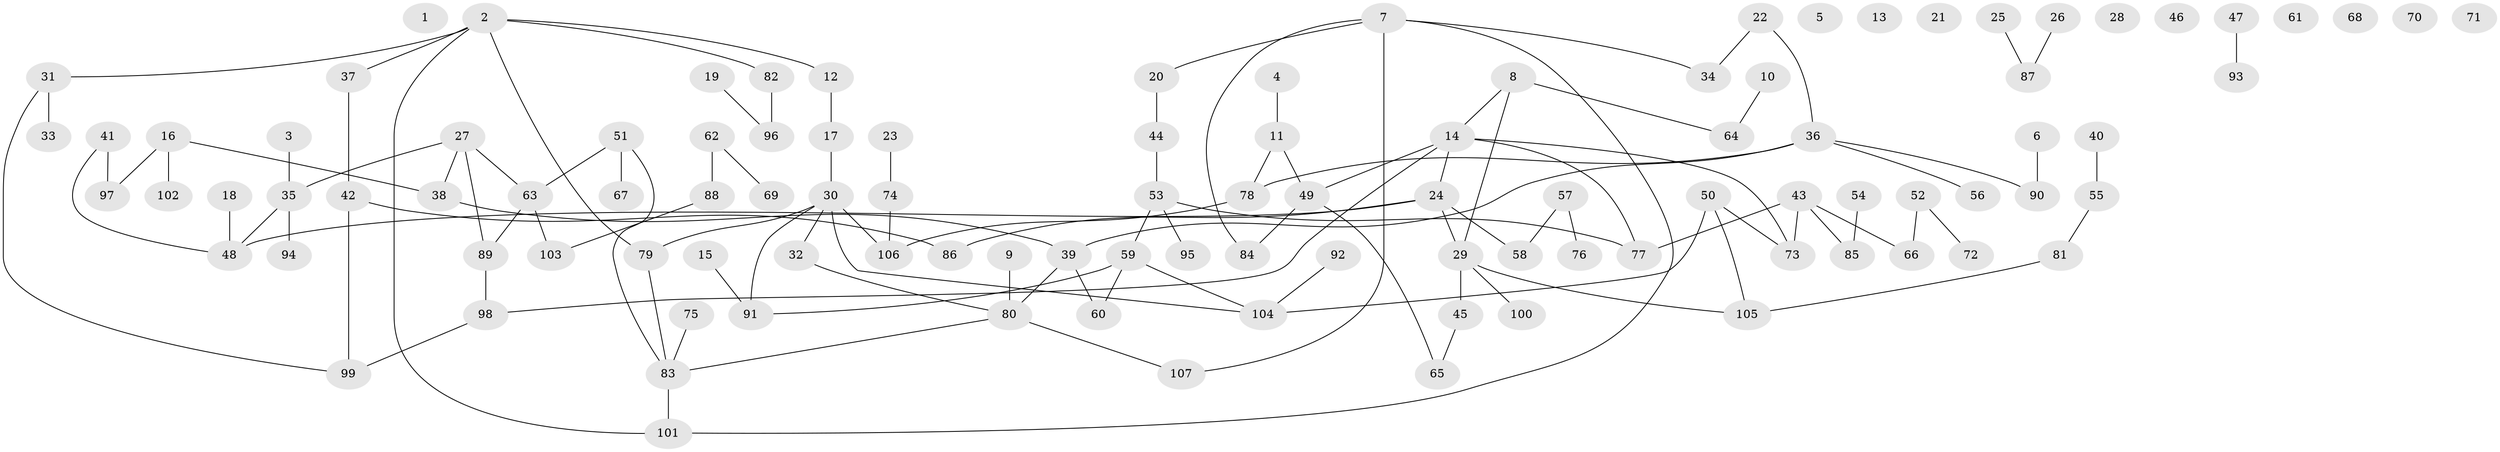 // coarse degree distribution, {3: 0.21875, 1: 0.265625, 6: 0.046875, 5: 0.078125, 4: 0.15625, 2: 0.234375}
// Generated by graph-tools (version 1.1) at 2025/48/03/04/25 22:48:33]
// undirected, 107 vertices, 118 edges
graph export_dot {
  node [color=gray90,style=filled];
  1;
  2;
  3;
  4;
  5;
  6;
  7;
  8;
  9;
  10;
  11;
  12;
  13;
  14;
  15;
  16;
  17;
  18;
  19;
  20;
  21;
  22;
  23;
  24;
  25;
  26;
  27;
  28;
  29;
  30;
  31;
  32;
  33;
  34;
  35;
  36;
  37;
  38;
  39;
  40;
  41;
  42;
  43;
  44;
  45;
  46;
  47;
  48;
  49;
  50;
  51;
  52;
  53;
  54;
  55;
  56;
  57;
  58;
  59;
  60;
  61;
  62;
  63;
  64;
  65;
  66;
  67;
  68;
  69;
  70;
  71;
  72;
  73;
  74;
  75;
  76;
  77;
  78;
  79;
  80;
  81;
  82;
  83;
  84;
  85;
  86;
  87;
  88;
  89;
  90;
  91;
  92;
  93;
  94;
  95;
  96;
  97;
  98;
  99;
  100;
  101;
  102;
  103;
  104;
  105;
  106;
  107;
  2 -- 12;
  2 -- 31;
  2 -- 37;
  2 -- 79;
  2 -- 82;
  2 -- 101;
  3 -- 35;
  4 -- 11;
  6 -- 90;
  7 -- 20;
  7 -- 34;
  7 -- 84;
  7 -- 101;
  7 -- 107;
  8 -- 14;
  8 -- 29;
  8 -- 64;
  9 -- 80;
  10 -- 64;
  11 -- 49;
  11 -- 78;
  12 -- 17;
  14 -- 24;
  14 -- 49;
  14 -- 73;
  14 -- 77;
  14 -- 98;
  15 -- 91;
  16 -- 38;
  16 -- 97;
  16 -- 102;
  17 -- 30;
  18 -- 48;
  19 -- 96;
  20 -- 44;
  22 -- 34;
  22 -- 36;
  23 -- 74;
  24 -- 29;
  24 -- 48;
  24 -- 58;
  24 -- 86;
  25 -- 87;
  26 -- 87;
  27 -- 35;
  27 -- 38;
  27 -- 63;
  27 -- 89;
  29 -- 45;
  29 -- 100;
  29 -- 105;
  30 -- 32;
  30 -- 79;
  30 -- 91;
  30 -- 104;
  30 -- 106;
  31 -- 33;
  31 -- 99;
  32 -- 80;
  35 -- 48;
  35 -- 94;
  36 -- 39;
  36 -- 56;
  36 -- 78;
  36 -- 90;
  37 -- 42;
  38 -- 39;
  39 -- 60;
  39 -- 80;
  40 -- 55;
  41 -- 48;
  41 -- 97;
  42 -- 86;
  42 -- 99;
  43 -- 66;
  43 -- 73;
  43 -- 77;
  43 -- 85;
  44 -- 53;
  45 -- 65;
  47 -- 93;
  49 -- 65;
  49 -- 84;
  50 -- 73;
  50 -- 104;
  50 -- 105;
  51 -- 63;
  51 -- 67;
  51 -- 83;
  52 -- 66;
  52 -- 72;
  53 -- 59;
  53 -- 77;
  53 -- 95;
  54 -- 85;
  55 -- 81;
  57 -- 58;
  57 -- 76;
  59 -- 60;
  59 -- 91;
  59 -- 104;
  62 -- 69;
  62 -- 88;
  63 -- 89;
  63 -- 103;
  74 -- 106;
  75 -- 83;
  78 -- 106;
  79 -- 83;
  80 -- 83;
  80 -- 107;
  81 -- 105;
  82 -- 96;
  83 -- 101;
  88 -- 103;
  89 -- 98;
  92 -- 104;
  98 -- 99;
}
